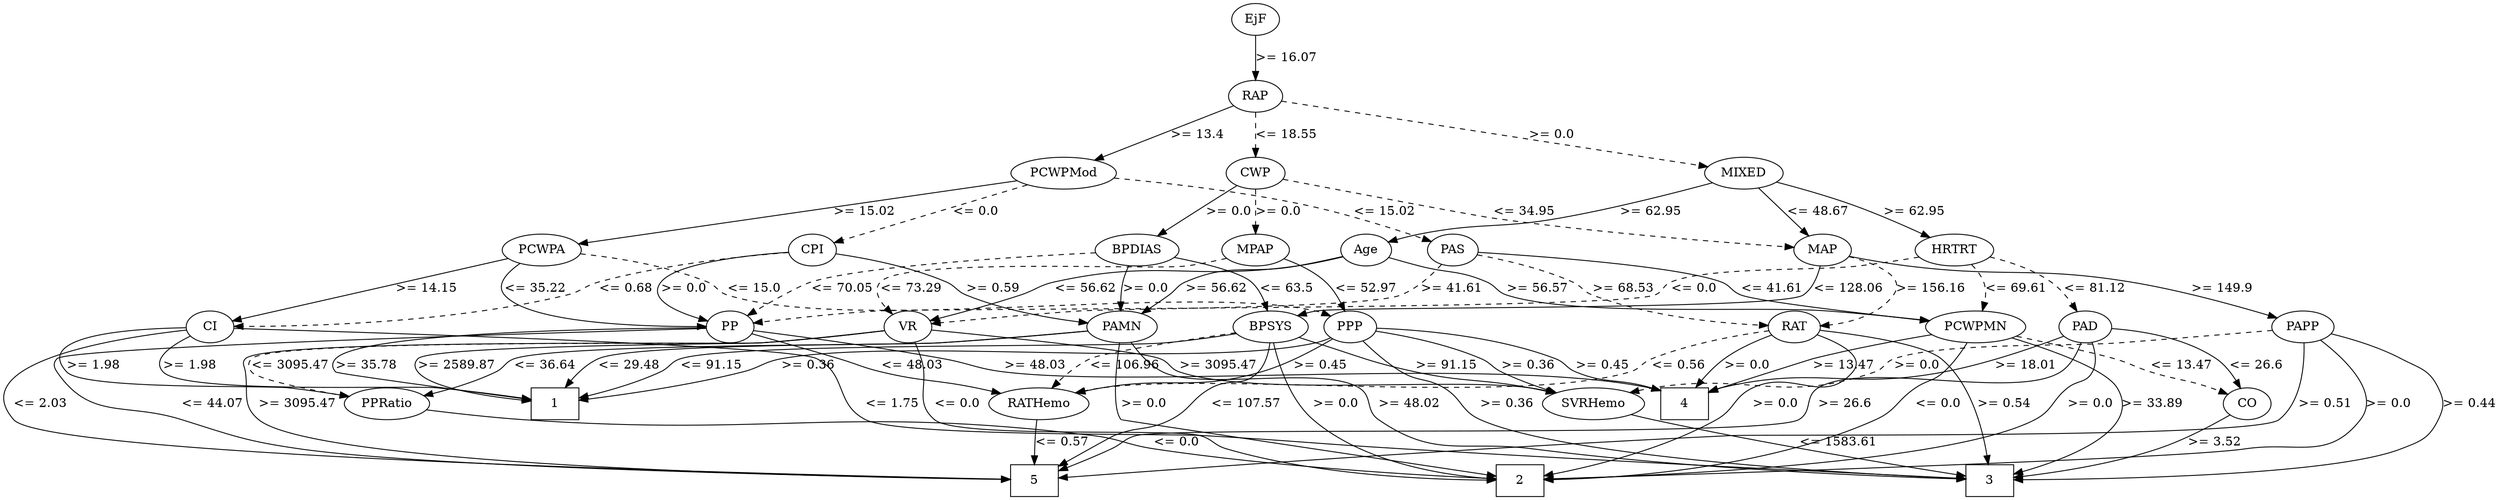 strict digraph G {
	graph [bb="0,0,2342.3,558"];
	node [label="\N"];
	1	[height=0.5,
		pos="501.3,105",
		shape=box,
		width=0.75];
	2	[height=0.5,
		pos="1410.3,18",
		shape=box,
		width=0.75];
	3	[height=0.5,
		pos="1866.3,18",
		shape=box,
		width=0.75];
	4	[height=0.5,
		pos="1563.3,105",
		shape=box,
		width=0.75];
	5	[height=0.5,
		pos="922.3,18",
		shape=box,
		width=0.75];
	RAP	[height=0.5,
		pos="1138.3,453",
		width=0.77778];
	CWP	[height=0.5,
		pos="1138.3,366",
		width=0.84854];
	RAP -> CWP	[label="<= 18.55",
		lp="1164.3,409.5",
		op="<=",
		param=18.55,
		pos="e,1138.3,384.18 1138.3,434.8 1138.3,423.16 1138.3,407.55 1138.3,394.24",
		style=dashed];
	PCWPMod	[height=0.5,
		pos="985.3,366",
		width=1.4444];
	RAP -> PCWPMod	[label=">= 13.4",
		lp="1092.8,409.5",
		op=">=",
		param=13.4,
		pos="e,1011.8,381.7 1117.7,440.54 1092.8,426.74 1050.7,403.34 1020.7,386.65",
		style=solid];
	MIXED	[height=0.5,
		pos="1491.3,366",
		width=1.125];
	RAP -> MIXED	[label=">= 0.0",
		lp="1354.3,409.5",
		op=">=",
		param=0.0,
		pos="e,1456.7,375.34 1164.3,445.75 1224,431.36 1371.9,395.75 1446.6,377.76",
		style=dashed];
	BPDIAS	[height=0.5,
		pos="1038.3,279",
		width=1.1735];
	CWP -> BPDIAS	[label=">= 0.0",
		lp="1115.3,322.5",
		op=">=",
		param=0.0,
		pos="e,1056,295.4 1121.1,350.76 1113.5,344.43 1104.4,336.87 1096.3,330 1085.6,320.91 1073.8,310.8 1063.7,302.06",
		style=solid];
	MAP	[height=0.5,
		pos="1674.3,279",
		width=0.84854];
	CWP -> MAP	[label="<= 34.95",
		lp="1389.3,322.5",
		op="<=",
		param=34.95,
		pos="e,1644.1,282.13 1166.6,359.15 1199.2,352.37 1254.2,340.76 1301.3,330 1328.9,323.69 1335.4,319.93 1363.3,315 1459.7,297.98 1574.5,\
287.58 1634,282.91",
		style=dashed];
	MPAP	[height=0.5,
		pos="1138.3,279",
		width=0.97491];
	CWP -> MPAP	[label=">= 0.0",
		lp="1157.3,322.5",
		op=">=",
		param=0.0,
		pos="e,1138.3,297.18 1138.3,347.8 1138.3,336.16 1138.3,320.55 1138.3,307.24",
		style=dashed];
	PAS	[height=0.5,
		pos="1450.3,279",
		width=0.75];
	PCWPMod -> PAS	[label="<= 15.02",
		lp="1275.3,322.5",
		op="<=",
		param=15.02,
		pos="e,1427.4,288.9 1031.1,357.27 1070.7,350.47 1129.4,340.11 1180.3,330 1211.1,323.89 1218.3,320.2 1249.3,315 1316,303.81 1334.4,311.96 \
1400.3,297 1406.1,295.69 1412.1,293.95 1418,292.09",
		style=dashed];
	PCWPA	[height=0.5,
		pos="571.3,279",
		width=1.1555];
	PCWPMod -> PCWPA	[label=">= 15.02",
		lp="837.3,322.5",
		op=">=",
		param=15.02,
		pos="e,607.88,287.7 941.3,356.24 906.11,349.21 855.52,339.05 811.3,330 743.95,316.21 666.06,299.92 617.73,289.77",
		style=solid];
	CPI	[height=0.5,
		pos="775.3,279",
		width=0.75];
	PCWPMod -> CPI	[label="<= 0.0",
		lp="911.3,322.5",
		op="<=",
		param=0.0,
		pos="e,797.98,289.18 952.95,351.91 913.39,335.89 846.84,308.96 807.39,292.99",
		style=dashed];
	MIXED -> MAP	[label="<= 48.67",
		lp="1619.3,322.5",
		op="<=",
		param=48.67,
		pos="e,1651,290.84 1518.3,352.46 1551.1,337.22 1606.4,311.53 1641.6,295.18",
		style=solid];
	HRTRT	[height=0.5,
		pos="1799.3,279",
		width=1.1013];
	MIXED -> HRTRT	[label=">= 62.95",
		lp="1720.3,322.5",
		op=">=",
		param=62.95,
		pos="e,1769.4,290.98 1528,358 1560.2,351.59 1608.1,341.39 1649.3,330 1687.2,319.51 1729.7,305.1 1759.7,294.44",
		style=solid];
	Age	[height=0.5,
		pos="1364.3,279",
		width=0.75];
	MIXED -> Age	[label=">= 62.95",
		lp="1461.3,322.5",
		op=">=",
		param=62.95,
		pos="e,1382.6,292.28 1469.8,350.58 1448,336.05 1414.5,313.59 1391.1,297.92",
		style=solid];
	PCWPMN	[height=0.5,
		pos="1836.3,192",
		width=1.3902];
	PAS -> PCWPMN	[label="<= 41.61",
		lp="1626.3,235.5",
		op="<=",
		param=41.61,
		pos="e,1789.8,198.81 1476.4,273.27 1502.7,267.95 1543.9,258.03 1577.3,243 1588.4,237.99 1588.9,232.33 1600.3,228 1616.7,221.76 1715.3,\
208.38 1779.8,200.1",
		style=solid];
	VR	[height=0.5,
		pos="832.3,192",
		width=0.75];
	PAS -> VR	[label=">= 41.61",
		lp="1352.3,235.5",
		op=">=",
		param=41.61,
		pos="e,858.52,196.32 1427,269.61 1418.7,266.72 1409.1,263.56 1400.3,261 1367.8,251.54 1358.6,252.96 1326.3,243 1308.2,237.41 1304.9,231.94 \
1286.3,228 1155.2,200.16 1118.8,221.4 985.3,210 945.4,206.59 899.79,201.35 868.83,197.59",
		style=dashed];
	RAT	[height=0.5,
		pos="1662.3,192",
		width=0.76389];
	PAS -> RAT	[label=">= 68.53",
		lp="1490.3,235.5",
		op=">=",
		param=68.53,
		pos="e,1634.9,194.32 1450.7,260.77 1451.8,249.83 1455.2,236.23 1464.3,228 1487.3,207.15 1573.9,198.38 1624.6,194.97",
		style=dashed];
	PCWPMN -> 2	[label="<= 0.0",
		lp="1806.3,105",
		op="<=",
		param=0.0,
		pos="e,1437.7,19.077 1825.6,174.32 1818.9,164.36 1810.1,151.64 1801.3,141 1780.1,115.27 1778.5,103.01 1749.3,87 1650.1,32.641 1513.2,\
21.466 1447.9,19.352",
		style=solid];
	PCWPMN -> 3	[label=">= 33.89",
		lp="2009.3,105",
		op=">=",
		param=33.89,
		pos="e,1893.4,28.977 1871.4,179.06 1909.4,165.37 1966.1,142.31 1978.3,123 2002.6,84.465 1944,50.855 1902.7,32.886",
		style=solid];
	PCWPMN -> 4	[label=">= 13.47",
		lp="1711.3,148.5",
		op=">=",
		param=13.47,
		pos="e,1590.6,117.36 1792.8,182.84 1762.4,176.66 1721,167.32 1685.3,156 1648.2,144.24 1640.3,137.78 1604.3,123 1602.9,122.43 1601.5,121.85 \
1600.1,121.27",
		style=solid];
	CO	[height=0.5,
		pos="2107.3,105",
		width=0.75];
	PCWPMN -> CO	[label="<= 13.47",
		lp="2045.3,148.5",
		op="<=",
		param=13.47,
		pos="e,2084.8,115.52 1874.9,180.36 1882.9,178.21 1891.4,175.99 1899.3,174 1933.4,165.42 1942.6,166.07 1976.3,156 2017.1,143.8 2026.6,\
138.5 2066.3,123 2069.2,121.86 2072.2,120.65 2075.3,119.43",
		style=dashed];
	VR -> 1	[label=">= 2589.87",
		lp="409.8,148.5",
		op=">=",
		param=2589.87,
		pos="e,474.06,107.94 806.38,186.62 782.33,182.72 745.49,177.16 713.3,174 676.09,170.35 403.02,183.13 377.3,156 349.24,126.4 418.12,113.88 \
464.08,108.93",
		style=solid];
	VR -> 2	[label="<= 0.0",
		lp="862.3,105",
		op="<=",
		param=0.0,
		pos="e,1383.3,18.761 833.85,173.66 836.5,144.47 841.76,88.494 843.3,87 881.03,50.356 1028.8,83.736 1079.3,69 1092.9,65.045 1093.8,58.218 \
1107.3,54 1199.8,25.031 1315,19.597 1373.1,18.851",
		style=solid];
	VR -> 5	[label=">= 3095.47",
		lp="259.8,105",
		op=">=",
		param=3095.47,
		pos="e,895.07,19.635 806.39,186.5 782.35,182.51 745.52,176.89 713.3,174 686.17,171.57 242.2,175.61 223.3,156 211.69,143.96 191.22,123.95 \
227.3,87 273.58,39.61 747.4,23.574 885.01,19.897",
		style=solid];
	PPRatio	[height=0.5,
		pos="341.3,105",
		width=1.1013];
	VR -> PPRatio	[label="<= 3095.47",
		lp="262.8,148.5",
		op="<=",
		param=3095.47,
		pos="e,301.71,107.25 806.39,186.5 782.35,182.52 745.52,176.89 713.3,174 686.56,171.6 248.93,175.34 230.3,156 225.67,151.2 226.36,146.38 \
230.3,141 244.39,121.78 269.06,112.84 291.56,108.79",
		style=dashed];
	SVRHemo	[height=0.5,
		pos="1468.3,105",
		width=1.3902];
	VR -> SVRHemo	[label=">= 3095.47",
		lp="1120.8,148.5",
		op=">=",
		param=3095.47,
		pos="e,1431.3,117.18 859.07,188.51 912.16,183.34 1028.9,170.65 1066.3,156 1077.3,151.68 1077.1,144.81 1088.3,141 1154.9,118.36 1334.8,\
134.09 1404.3,123 1409.8,122.12 1415.6,120.95 1421.3,119.65",
		style=solid];
	RAT -> 2	[label=">= 0.0",
		lp="1659.3,105",
		op=">=",
		param=0.0,
		pos="e,1437.4,25.308 1684.3,181.17 1702.7,171.56 1724.2,156.19 1712.3,141 1692,115 1669.5,138.31 1640.3,123 1618.8,111.74 1620.2,99.321 \
1599.3,87 1550.1,57.988 1486.5,38.269 1447.1,27.825",
		style=solid];
	RAT -> 3	[label=">= 0.54",
		lp="1870.8,105",
		op=">=",
		param=0.54,
		pos="e,1863.4,36.049 1689.7,189.24 1718.8,186.24 1765.1,178.08 1798.3,156 1836,130.89 1853.7,78.351 1861.3,46.129",
		style=solid];
	RAT -> 4	[label=">= 0.0",
		lp="1618.3,148.5",
		op=">=",
		param=0.0,
		pos="e,1573,123.22 1639.8,181.48 1627,175.39 1611.3,166.64 1599.3,156 1591.5,149.04 1584.4,140.08 1578.6,131.68",
		style=solid];
	RATHemo	[height=0.5,
		pos="939.3,105",
		width=1.375];
	RAT -> RATHemo	[label="<= 0.56",
		lp="1558.8,148.5",
		op="<=",
		param=0.56,
		pos="e,975.89,117.23 1636.2,185.52 1610.3,179.68 1569.8,169.44 1536.3,156 1523.2,150.75 1521.9,144.68 1508.3,141 1399.9,111.73 1114.4,\
139.52 1003.3,123 997.54,122.14 991.56,120.96 985.67,119.62",
		style=dashed];
	PAD	[height=0.5,
		pos="1937.3,192",
		width=0.79437];
	PAD -> 2	[label=">= 0.0",
		lp="1954.3,105",
		op=">=",
		param=0.0,
		pos="e,1437.6,20.295 1947.2,174.91 1952,164.94 1955.9,151.99 1951.3,141 1948.1,133.16 1904.8,91.06 1897.3,87 1819.5,44.634 1548,26.278 \
1447.8,20.839",
		style=solid];
	PAD -> 4	[label=">= 18.01",
		lp="1876.3,148.5",
		op=">=",
		param=18.01,
		pos="e,1590.7,118.69 1913.8,181.27 1907.8,178.84 1901.3,176.28 1895.3,174 1853.9,158.36 1844.6,150.42 1801.3,141 1715.4,122.3 1689.7,\
144.08 1604.3,123 1603,122.69 1601.8,122.34 1600.5,121.97",
		style=solid];
	PAD -> 5	[label=">= 26.6",
		lp="1722.8,105",
		op=">=",
		param=26.6,
		pos="e,949.38,32.082 1931.5,174.12 1926.6,162.74 1918.5,148.49 1906.3,141 1828,92.847 1778.4,171.41 1700.3,123 1684.4,113.12 1694.5,96.395 \
1678.3,87 1615.1,50.409 1091.9,87.746 1021.3,69 1007.7,65.376 1005.9,60.455 993.3,54 982.03,48.207 969.67,42.048 958.47,36.537",
		style=solid];
	PAD -> CO	[label="<= 26.6",
		lp="2114.8,148.5",
		op="<=",
		param=26.6,
		pos="e,2101.9,122.77 1966,190.48 1996.9,188.54 2046.1,181.31 2079.3,156 2087.3,149.89 2093.4,140.78 2097.8,132.01",
		style=solid];
	CO -> 3	[label=">= 3.52",
		lp="2074.8,61.5",
		op=">=",
		param=3.52,
		pos="e,1893.4,22.276 2089.7,91.09 2073.5,79.753 2048.4,63.611 2024.3,54 1984.5,38.104 1936.1,28.727 1903.4,23.742",
		style=solid];
	PAMN	[height=0.5,
		pos="1030.3,192",
		width=1.0139];
	PAMN -> 1	[label="<= 29.48",
		lp="566.3,148.5",
		op="<=",
		param=29.48,
		pos="e,509.65,123.1 995.27,186.82 962.49,183.02 912.13,177.5 868.3,174 831.92,171.09 572.65,172.91 540.3,156 529.95,150.59 521.48,141.08 \
515.11,131.79",
		style=solid];
	PAMN -> 2	[label=">= 0.0",
		lp="1044.3,105",
		op=">=",
		param=0.0,
		pos="e,1383.1,23.329 1026.8,173.97 1021.9,147.89 1014.6,99.741 1025.3,87 1030.9,80.296 1277.4,40.249 1373,24.943",
		style=solid];
	PAMN -> 3	[label=">= 48.02",
		lp="1293.3,105",
		op=">=",
		param=48.02,
		pos="e,1839.3,19.858 1038.8,174.1 1045.4,162.71 1055.8,148.46 1069.3,141 1138.1,102.95 1178.8,164.91 1245.3,123 1261.2,113.01 1252,97.854 \
1267.3,87 1324,46.732 1351.5,64.077 1420.3,54 1570.9,31.944 1752.4,23.144 1829.1,20.231",
		style=solid];
	PAMN -> PPRatio	[label="<= 36.64",
		lp="492.3,148.5",
		op="<=",
		param=36.64,
		pos="e,374.34,115.38 995.28,186.71 962.5,182.85 912.15,177.28 868.3,174 779.13,167.33 551.68,182.57 466.3,156 454.29,152.26 453.65,146.43 \
442.3,141 423.71,132.11 402.24,124.35 383.89,118.41",
		style=solid];
	PPRatio -> 2	[label="<= 0.0",
		lp="1060.3,61.5",
		op="<=",
		param=0.0,
		pos="e,1382.8,20.479 378.09,97.966 402.7,94.174 435.86,89.534 465.3,87 689.94,67.663 748.58,97.061 972.3,69 1003.4,65.094 1010.3,58.824 \
1041.3,54 1161.7,35.27 1305.9,25.098 1372.8,21.072",
		style=solid];
	BPDIAS -> PAMN	[label=">= 0.0",
		lp="1053.3,235.5",
		op=">=",
		param=0.0,
		pos="e,1031.9,210.18 1036.7,260.8 1035.6,249.16 1034.1,233.55 1032.9,220.24",
		style=solid];
	PP	[height=0.5,
		pos="677.3,192",
		width=0.75];
	BPDIAS -> PP	[label="<= 70.05",
		lp="778.3,235.5",
		op="<=",
		param=70.05,
		pos="e,693.05,206.73 995.66,278.84 938.48,278.63 834.62,273.51 752.3,243 733.71,236.11 715.15,223.79 701.14,213.11",
		style=dashed];
	BPSYS	[height=0.5,
		pos="1169.3,192",
		width=1.0471];
	BPDIAS -> BPSYS	[label="<= 63.5",
		lp="1180.8,235.5",
		op="<=",
		param=63.5,
		pos="e,1166,209.96 1071.6,267.77 1103.4,257.94 1146.8,244.36 1148.3,243 1155.1,236.79 1159.8,228.03 1162.9,219.58",
		style=solid];
	MAP -> RAT	[label=">= 156.16",
		lp="1764.3,235.5",
		op=">=",
		param=156.16,
		pos="e,1688.3,198.51 1700.1,268.87 1720.7,260.09 1744.2,245.56 1733.3,228 1725.4,215.32 1711.4,207.1 1698,201.84",
		style=dashed];
	MAP -> BPSYS	[label="<= 128.06",
		lp="1693.3,235.5",
		op="<=",
		param=128.06,
		pos="e,1196.7,204.51 1671.5,260.63 1668.7,249.33 1663.1,235.38 1652.3,228 1612.2,200.67 1263.9,219.36 1216.3,210 1213.1,209.36 1209.8,\
208.54 1206.5,207.6",
		style=solid];
	PAPP	[height=0.5,
		pos="2170.3,192",
		width=0.88889];
	MAP -> PAPP	[label=">= 149.9",
		lp="2049.3,235.5",
		op=">=",
		param=149.9,
		pos="e,2142.1,200.7 1701.9,270.91 1716.3,267.46 1734.1,263.52 1750.3,261 1838.5,247.23 1862.1,256.92 1950.3,243 2014.8,232.82 2088.5,\
214.71 2132.2,203.3",
		style=solid];
	MPAP -> VR	[label="<= 73.29",
		lp="839.3,235.5",
		op="<=",
		param=73.29,
		pos="e,818.99,208.19 1111.4,267.23 1104.4,264.79 1096.6,262.48 1089.3,261 1059.2,254.91 834.31,265.43 813.3,243 806.54,235.78 808.69,\
225.92 813.51,216.86",
		style=dashed];
	PPP	[height=0.5,
		pos="1252.3,192",
		width=0.75];
	MPAP -> PPP	[label="<= 52.97",
		lp="1256.3,235.5",
		op="<=",
		param=52.97,
		pos="e,1243.7,209.13 1167.8,268.96 1183.3,263.21 1202,254.63 1216.3,243 1224.9,236 1232.4,226.49 1238.3,217.64",
		style=solid];
	CI	[height=0.5,
		pos="189.3,192",
		width=0.75];
	PCWPA -> CI	[label=">= 14.15",
		lp="434.3,235.5",
		op=">=",
		param=14.15,
		pos="e,214.57,198.88 534.69,270.28 501.64,263.28 451.68,252.61 408.3,243 343.26,228.59 267.52,211.15 224.31,201.14",
		style=solid];
	PCWPA -> PP	[label="<= 35.22",
		lp="496.3,235.5",
		op="<=",
		param=35.22,
		pos="e,650.38,193.42 532.17,272.52 495.72,265.8 449.84,252.21 470.3,228 491.64,202.75 586.68,195.71 640.25,193.75",
		style=solid];
	PCWPA -> PPP	[label="<= 15.0",
		lp="696.8,235.5",
		op="<=",
		param=15.0,
		pos="e,1232.3,204.21 601.11,266.34 616.4,260.01 635.16,251.72 651.3,243 662.04,237.2 662.66,231.67 674.3,228 789.23,191.75 1099.2,238.32 \
1216.3,210 1218.5,209.47 1220.7,208.8 1222.9,208.04",
		style=dashed];
	CPI -> PAMN	[label=">= 0.59",
		lp="914.8,235.5",
		op=">=",
		param=0.59,
		pos="e,996.09,198.43 799.48,270.64 818.84,264.36 846.44,254.53 869.3,243 880.2,237.5 881.12,232.9 892.3,228 922.31,214.84 958.24,205.93 \
985.92,200.39",
		style=solid];
	CPI -> CI	[label="<= 0.68",
		lp="582.8,235.5",
		op="<=",
		param=0.68,
		pos="e,216.49,193.38 748.76,275.53 707.77,271.31 626.84,261.32 560.3,243 542.79,238.18 539.93,232.32 522.3,228 417.16,202.23 288.77,195.43 \
226.59,193.64",
		style=dashed];
	CPI -> PP	[label=">= 0.0",
		lp="632.3,235.5",
		op=">=",
		param=0.0,
		pos="e,653.25,200.6 748.35,276.17 706.76,272.72 629.97,263.66 613.3,243 600.57,227.23 622.31,213.41 643.82,204.32",
		style=solid];
	CI -> 1	[label=">= 1.98",
		lp="168.8,148.5",
		op=">=",
		param=1.98,
		pos="e,474.01,110.79 168.86,179.86 152.53,169.59 134.22,154 146.3,141 164.8,121.08 363.29,126.06 390.3,123 414.94,120.21 442.49,115.99 \
463.98,112.46",
		style=solid];
	CI -> 3	[label="<= 1.75",
		lp="811.8,105",
		op="<=",
		param=1.75,
		pos="e,1839.2,20.567 216.27,190.56 319.91,188.68 689.14,180.35 735.3,156 769.74,137.83 754.83,105.12 789.3,87 818.27,71.772 1050.6,71.155 \
1083.3,69 1177.6,62.78 1201,60.223 1295.3,54 1496.7,40.704 1738.1,26.464 1829.2,21.155",
		style=solid];
	CI -> 5	[label="<= 2.03",
		lp="31.799,105",
		op="<=",
		param=2.03,
		pos="e,894.98,18.778 162.43,190.07 130.22,187.83 75.67,180.41 36.299,156 8.3109,138.65 -11.878,112.22 9.2993,87 66.435,18.961 720.23,\
17.9 884.85,18.722",
		style=solid];
	CI -> PPRatio	[label=">= 1.98",
		lp="75.799,148.5",
		op=">=",
		param=1.98,
		pos="e,306.03,113.3 162.32,189.9 114.01,187.02 20.66,176.77 53.299,141 68.039,124.84 227.64,125.99 249.3,123 264.59,120.89 281.22,118 \
296.07,115.21",
		style=solid];
	PP -> 1	[label=">= 35.78",
		lp="328.3,148.5",
		op=">=",
		param=35.78,
		pos="e,474.08,110.32 650.23,190.53 568.06,188.83 325.67,181.65 302.3,156 297.81,151.07 298.01,146.11 302.3,141 304.9,137.9 407.13,121.09 \
464.02,111.94",
		style=solid];
	PP -> 4	[label=">= 48.03",
		lp="951.3,148.5",
		op=">=",
		param=48.03,
		pos="e,1536.2,120.21 703.12,186.38 738.62,179.96 804.44,167.78 860.3,156 889.31,149.88 895.9,144.79 925.3,141 1054.9,124.27 1381.4,152.84 \
1526.1,122.49",
		style=solid];
	PP -> 5	[label="<= 44.07",
		lp="177.3,105",
		op="<=",
		param=44.07,
		pos="e,895.15,19.641 650.15,190.01 530.29,185.56 53.895,167.2 43.299,156 38.717,151.16 39.794,146.67 43.299,141 71.513,95.349 101.27,\
106.43 151.3,87 201.27,67.597 214.43,62.819 267.3,54 387.51,33.95 764.59,22.96 884.97,19.897",
		style=solid];
	PP -> RATHemo	[label="<= 48.03",
		lp="834.3,148.5",
		op="<=",
		param=48.03,
		pos="e,900.55,116.3 699.76,181.61 725.66,170.98 769.62,153.51 808.3,141 810.38,140.33 854.15,128.65 890.53,118.97",
		style=solid];
	PPP -> 1	[label=">= 0.36",
		lp="740.8,148.5",
		op=">=",
		param=0.36,
		pos="e,528.48,111.05 1232.3,179.8 1227.2,177.46 1221.7,175.31 1216.3,174 1108.7,147.82 827.6,173.76 718.3,156 694.98,152.21 690.21,146.77 \
667.3,141 623.3,129.91 572.14,119.49 538.37,112.95",
		style=solid];
	PPP -> 3	[label=">= 0.36",
		lp="1386.8,105",
		op=">=",
		param=0.36,
		pos="e,1839.1,20.614 1265.6,176.02 1275,165.79 1288,152.13 1300.3,141 1309.9,132.3 1313.3,131.29 1323.3,123 1342,107.52 1342.2,97.066 \
1364.3,87 1447.6,49.009 1727.3,27.844 1828.9,21.258",
		style=solid];
	PPP -> 4	[label=">= 0.45",
		lp="1485.8,148.5",
		op=">=",
		param=0.45,
		pos="e,1536,119.48 1279.1,189.33 1316.4,186.26 1385.6,177.91 1440.3,156 1451.6,151.46 1452.2,146.04 1463.3,141 1487.7,129.93 1497.7,132.64 \
1526.4,122.92",
		style=solid];
	PPP -> SVRHemo	[label=">= 0.36",
		lp="1417.8,148.5",
		op=">=",
		param=0.36,
		pos="e,1438,119.44 1277.9,185.84 1302.7,180.3 1341.1,170.32 1372.3,156 1383.4,150.9 1384.7,146.98 1395.3,141 1405.9,135.03 1417.7,129.09 \
1428.7,123.85",
		style=solid];
	PPP -> RATHemo	[label=">= 0.45",
		lp="1214.8,148.5",
		op=">=",
		param=0.45,
		pos="e,976.66,116.88 1233.9,178.68 1215.4,166.93 1185.6,149.77 1157.3,141 1091.5,120.61 1071,135.88 1003.3,123 997.86,121.97 992.21,120.72 \
986.61,119.38",
		style=solid];
	SVRHemo -> 3	[label="<= 1583.61",
		lp="1707.8,61.5",
		op="<=",
		param=1583.61,
		pos="e,1838.9,23.705 1505.3,92.829 1512.6,90.781 1520.2,88.743 1527.3,87 1635.9,60.51 1765.9,36.576 1828.7,25.497",
		style=solid];
	HRTRT -> PCWPMN	[label="<= 69.61",
		lp="1845.3,235.5",
		op="<=",
		param=69.61,
		pos="e,1828.9,210.05 1806.6,261.21 1811.8,249.29 1818.9,233.06 1824.8,219.42",
		style=dashed];
	HRTRT -> PAD	[label="<= 81.12",
		lp="1920.3,235.5",
		op="<=",
		param=81.12,
		pos="e,1921.8,207.31 1828.3,266.64 1842.9,260.45 1860.5,252.19 1875.3,243 1888.9,234.56 1902.9,223.51 1914.1,213.95",
		style=dashed];
	HRTRT -> PP	[label="<= 0.0",
		lp="1554.3,235.5",
		op="<=",
		param=0.0,
		pos="e,703.2,197.59 1764.3,270.2 1749,267 1730.8,263.48 1714.3,261 1635.2,249.15 1609.4,272.97 1535.3,243 1525.3,238.97 1526.4,231.66 \
1516.3,228 1441,200.81 876.05,216.67 796.3,210 768.22,207.65 736.66,203.05 713.1,199.23",
		style=dashed];
	Age -> PCWPMN	[label=">= 56.57",
		lp="1424.3,235.5",
		op=">=",
		param=56.57,
		pos="e,1790.4,199.44 1370.8,261.47 1376.3,249.94 1385.3,235.36 1398.3,228 1427.4,211.45 1665.9,213.06 1699.3,210 1726,207.54 1755.6,203.98 \
1780.4,200.75",
		style=solid];
	Age -> VR	[label="<= 56.62",
		lp="1003.3,235.5",
		op="<=",
		param=56.62,
		pos="e,856.16,200.67 1337.8,275.48 1302.3,272.12 1237.6,266.01 1182.3,261 1091.2,252.75 1066.5,263.24 977.3,243 958.78,238.8 955.2,234.34 \
937.3,228 913.48,219.57 886.43,210.56 865.75,203.8",
		style=solid];
	Age -> PAMN	[label=">= 56.62",
		lp="1118.3,235.5",
		op=">=",
		param=56.62,
		pos="e,1048.4,207.78 1337.5,275.39 1273.3,269.02 1114.6,252.51 1092.3,243 1091.2,242.52 1072.7,227.6 1056.2,214.18",
		style=solid];
	BPSYS -> 1	[label="<= 91.15",
		lp="641.3,148.5",
		op="<=",
		param=91.15,
		pos="e,528.62,114.82 1135.5,183.62 1117.9,180.1 1096,176.18 1076.3,174 974.4,162.75 712.98,187.13 615.3,156 603.67,152.29 603.17,146.55 \
592.3,141 575.04,132.18 555.01,124.24 538.14,118.17",
		style=solid];
	BPSYS -> 2	[label=">= 0.0",
		lp="1226.3,105",
		op=">=",
		param=0.0,
		pos="e,1383.1,20.758 1174.7,173.77 1183.6,145.87 1200.9,93.268 1207.3,87 1252.8,42.721 1327.9,27.258 1372.9,21.869",
		style=solid];
	BPSYS -> 5	[label="<= 107.57",
		lp="1155.3,105",
		op="<=",
		param=107.57,
		pos="e,943.46,36.215 1167.3,173.86 1165.3,163.5 1161.6,150.5 1154.3,141 1150.8,136.48 1072.5,89.225 1067.3,87 1037.3,74.266 1026,82.311 \
996.3,69 980.63,61.979 964.67,51.676 951.6,42.244",
		style=solid];
	BPSYS -> SVRHemo	[label=">= 91.15",
		lp="1342.3,148.5",
		op=">=",
		param=91.15,
		pos="e,1429.8,116.61 1198.1,180.34 1204.1,178.18 1210.4,175.97 1216.3,174 1242.3,165.33 1249.3,164.71 1275.3,156 1293.7,149.83 1297.6,\
146.29 1316.3,141 1354.7,130.11 1365.4,132.13 1404.3,123 1409.3,121.81 1414.6,120.52 1419.8,119.19",
		style=solid];
	BPSYS -> RATHemo	[label="<= 106.96",
		lp="1037.3,148.5",
		op="<=",
		param=106.96,
		pos="e,957.03,122.05 1135,184.31 1091.2,175.67 1019.8,161.12 1008.3,156 992.83,149.08 977.39,138.34 965.04,128.59",
		style=dashed];
	RATHemo -> 5	[label="<= 0.57",
		lp="945.8,61.5",
		op="<=",
		param=0.57,
		pos="e,920.93,36.335 929.87,87.047 927.23,81.468 924.7,75.123 923.3,69 921.66,61.834 921,53.94 920.85,46.583",
		style=solid];
	PAPP -> 2	[label=">= 0.0",
		lp="2245.3,105",
		op=">=",
		param=0.0,
		pos="e,1437.7,20.027 2186.8,176.16 2208.3,154.97 2240.9,115.46 2219.3,87 2186.4,43.617 2155,62.765 2101.3,54 2036.8,43.483 1582.7,25.556 \
1447.9,20.416",
		style=solid];
	PAPP -> 3	[label=">= 0.44",
		lp="2319.8,105",
		op=">=",
		param=0.44,
		pos="e,1893.5,18.737 2200.3,185.73 2232.1,178.22 2279.4,160.91 2293.3,123 2304.7,91.932 2294.7,69.205 2265.3,54 2202.9,21.723 1990.4,\
18.594 1903.7,18.708",
		style=solid];
	PAPP -> 5	[label=">= 0.51",
		lp="2187.8,105",
		op=">=",
		param=0.51,
		pos="e,949.32,21.361 2171.5,173.7 2172.1,149.93 2169.2,107.75 2143.3,87 2120,68.343 1636.1,70.588 1606.3,69 1359.1,55.828 1062.3,31.076 \
959.5,22.238",
		style=solid];
	PAPP -> SVRHemo	[label=">= 0.0",
		lp="1778.3,148.5",
		op=">=",
		param=0.0,
		pos="e,1504.2,117.56 2138.9,188.22 2100.4,184.83 2033,178.92 1975.3,174 1927.3,169.91 1804.7,172.1 1759.3,156 1748.1,152.04 1748.4,144.97 \
1737.3,141 1649,109.59 1619.4,140.05 1527.3,123 1522.9,122.19 1518.4,121.2 1513.9,120.1",
		style=dashed];
	EjF	[height=0.5,
		pos="1138.3,540",
		width=0.75];
	EjF -> RAP	[label=">= 16.07",
		lp="1164.3,496.5",
		op=">=",
		param=16.07,
		pos="e,1138.3,471.18 1138.3,521.8 1138.3,510.16 1138.3,494.55 1138.3,481.24",
		style=solid];
}
